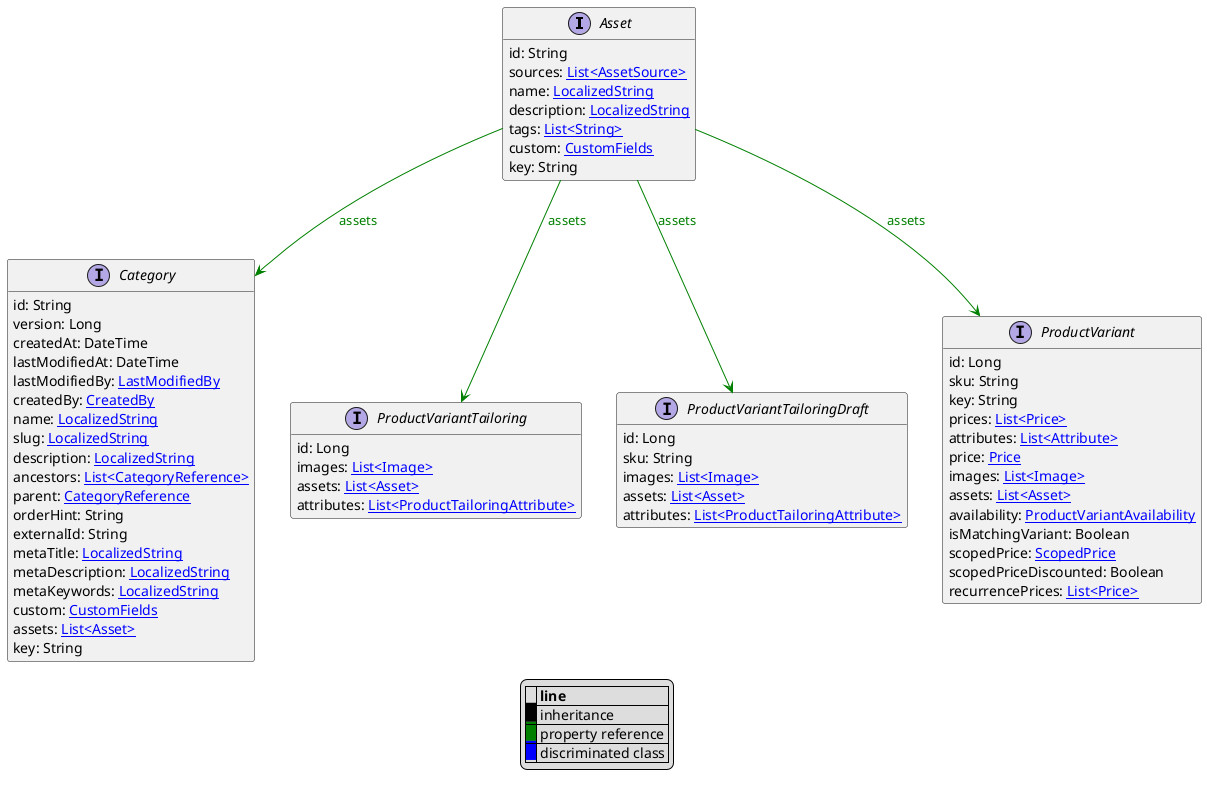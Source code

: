 @startuml

hide empty fields
hide empty methods
legend
|= |= line |
|<back:black>   </back>| inheritance |
|<back:green>   </back>| property reference |
|<back:blue>   </back>| discriminated class |
endlegend
interface Asset [[Asset.svg]]  {
    id: String
    sources: [[AssetSource.svg List<AssetSource>]]
    name: [[LocalizedString.svg LocalizedString]]
    description: [[LocalizedString.svg LocalizedString]]
    tags: [[String.svg List<String>]]
    custom: [[CustomFields.svg CustomFields]]
    key: String
}



interface Category [[Category.svg]]  {
    id: String
    version: Long
    createdAt: DateTime
    lastModifiedAt: DateTime
    lastModifiedBy: [[LastModifiedBy.svg LastModifiedBy]]
    createdBy: [[CreatedBy.svg CreatedBy]]
    name: [[LocalizedString.svg LocalizedString]]
    slug: [[LocalizedString.svg LocalizedString]]
    description: [[LocalizedString.svg LocalizedString]]
    ancestors: [[CategoryReference.svg List<CategoryReference>]]
    parent: [[CategoryReference.svg CategoryReference]]
    orderHint: String
    externalId: String
    metaTitle: [[LocalizedString.svg LocalizedString]]
    metaDescription: [[LocalizedString.svg LocalizedString]]
    metaKeywords: [[LocalizedString.svg LocalizedString]]
    custom: [[CustomFields.svg CustomFields]]
    assets: [[Asset.svg List<Asset>]]
    key: String
}
interface ProductVariantTailoring [[ProductVariantTailoring.svg]]  {
    id: Long
    images: [[Image.svg List<Image>]]
    assets: [[Asset.svg List<Asset>]]
    attributes: [[ProductTailoringAttribute.svg List<ProductTailoringAttribute>]]
}
interface ProductVariantTailoringDraft [[ProductVariantTailoringDraft.svg]]  {
    id: Long
    sku: String
    images: [[Image.svg List<Image>]]
    assets: [[Asset.svg List<Asset>]]
    attributes: [[ProductTailoringAttribute.svg List<ProductTailoringAttribute>]]
}
interface ProductVariant [[ProductVariant.svg]]  {
    id: Long
    sku: String
    key: String
    prices: [[Price.svg List<Price>]]
    attributes: [[Attribute.svg List<Attribute>]]
    price: [[Price.svg Price]]
    images: [[Image.svg List<Image>]]
    assets: [[Asset.svg List<Asset>]]
    availability: [[ProductVariantAvailability.svg ProductVariantAvailability]]
    isMatchingVariant: Boolean
    scopedPrice: [[ScopedPrice.svg ScopedPrice]]
    scopedPriceDiscounted: Boolean
    recurrencePrices: [[Price.svg List<Price>]]
}

Asset --> Category #green;text:green : "assets"
Asset --> ProductVariantTailoring #green;text:green : "assets"
Asset --> ProductVariantTailoringDraft #green;text:green : "assets"
Asset --> ProductVariant #green;text:green : "assets"
@enduml
